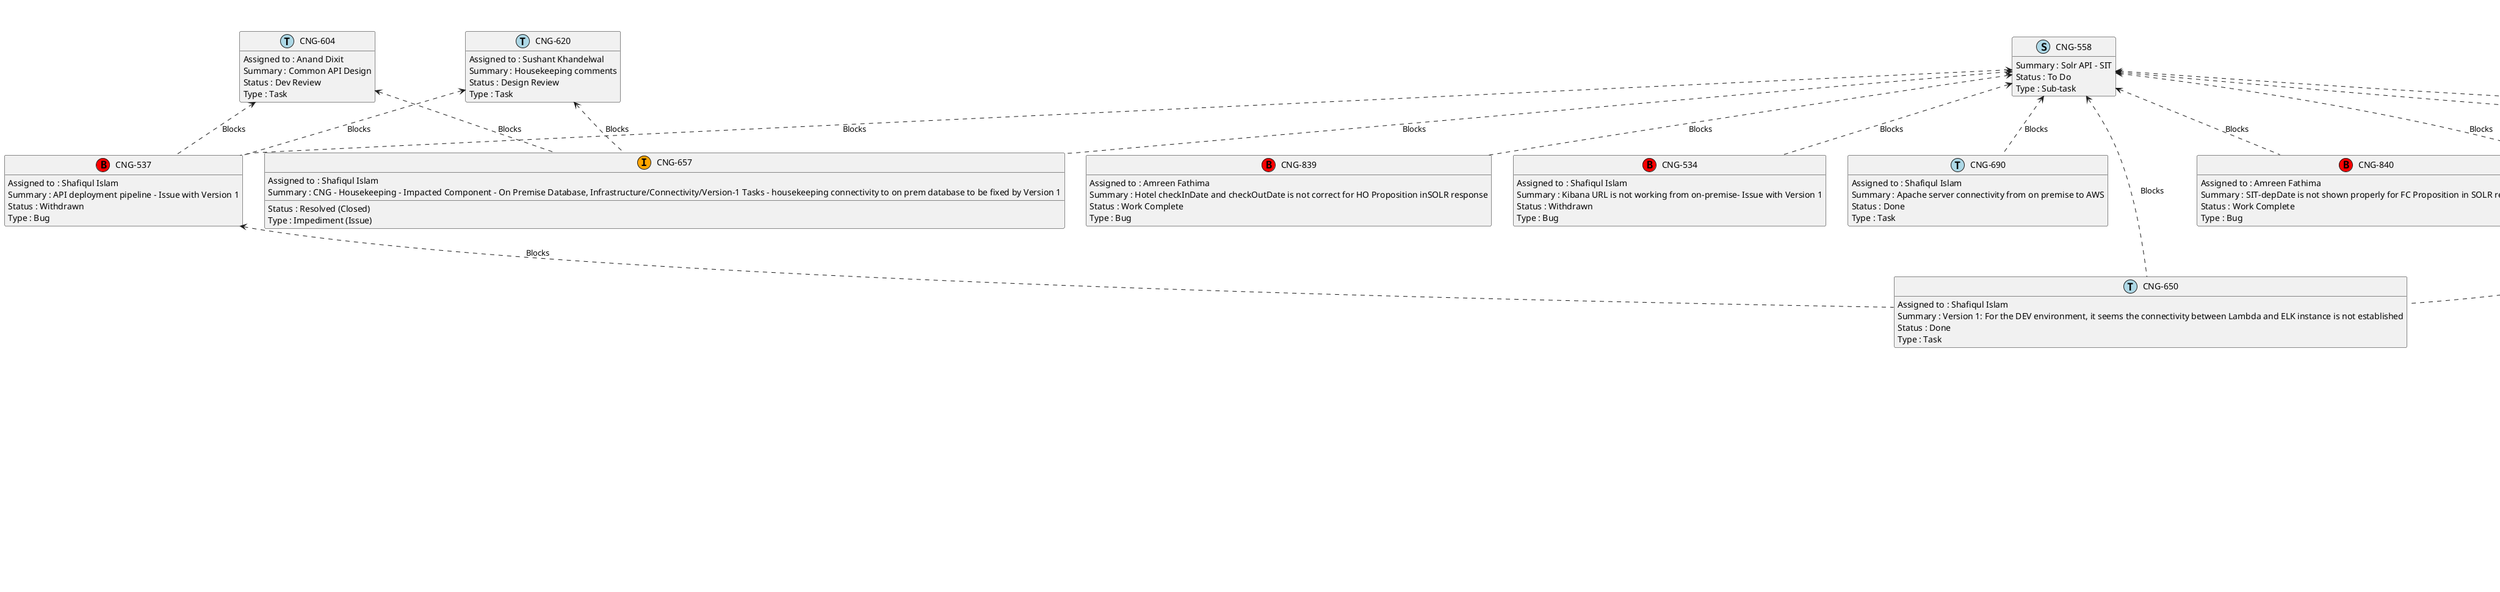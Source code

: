 @startuml
'https://plantuml.com/class-diagram

' GENERATE CLASS DIAGRAM ===========
' Generated at    : Fri May 03 10:09:58 CEST 2024

title Jira Tickets for Link Type Blocks
hide empty members

legend
Jira Ticket Status
----
(Done) : 14
(To Do) : 1
(Dev Review) : 1
(Withdrawn) : 2
(In Progress) : 1
(Resolved) : 1
(Work Complete) : 3
(Resolved (Closed)) : 1
(Raised) : 1
(Design Review) : 1
----
Jira Ticket Types
----
(Task) : 14
(Bug) : 6
(Sub-task) : 4
(Risk) : 1
(Impediment (Issue)) : 1
end legend


' Tickets =======
class "CNG-537" << (B,red) >> {
  Assigned to : Shafiqul Islam
  Summary : API deployment pipeline - Issue with Version 1
  Status : Withdrawn
  Type : Bug
}

class "CNG-839" << (B,red) >> {
  Assigned to : Amreen Fathima
  Summary : Hotel checkInDate and checkOutDate is not correct for HO Proposition inSOLR response
  Status : Work Complete
  Type : Bug
}

class "CNG-650" << (T,lightblue) >> {
  Assigned to : Shafiqul Islam
  Summary : Version 1: For the DEV environment, it seems the connectivity between Lambda and ELK instance is not established
  Status : Done
  Type : Task
}

class "CNG-1205" << (T,lightblue) >> {
  Assigned to : Sivagami S
  Summary : POC for Open Search Ingestion pipeline
  Status : Done
  Type : Task
}

class "CNG-1227" << (S,lightblue) >> {
  Assigned to : Rukaya Ogazi-Khan
  Summary : CNG - Burst (CAPTWO), Batch (CAPTWO) - Services - Establish connectivity between AWS CAPTWO stack04 to OpenSearch.
  Status : Done
  Type : Sub-task
}

class "CNG-597" << (T,lightblue) >> {
  Assigned to : Anand Jajoo
  Summary : Sorting of sfield and PT (geo filter)(CR) - Build
  Status : Done
  Type : Task
}

class "CNG-534" << (B,red) >> {
  Assigned to : Shafiqul Islam
  Summary : Kibana URL is not working from on-premise- Issue with Version 1
  Status : Withdrawn
  Type : Bug
}

class "CNG-699" << (T,lightblue) >> {
  Assigned to : Shafiqul Islam
  Summary : Version 1 Deliverables - CR 05-Apr-2023
  Status : Done
  Type : Task
}

class "CNG-558" << (S,lightblue) >> {
  Summary : Solr API - SIT
  Status : To Do
  Type : Sub-task
}

class "CNG-657" << (I,orange) >> {
  Assigned to : Shafiqul Islam
  Summary : CNG - Housekeeping - Impacted Component - On Premise Database, Infrastructure/Connectivity/Version-1 Tasks - housekeeping connectivity to on prem database to be fixed by Version 1 
  Status : Resolved (Closed)
  Type : Impediment (Issue)
}

class "CNG-1151" << (T,lightblue) >> {
  Assigned to : BharathKum Sarangarajan
  Summary : Connect to Elastic/Open Search
  Status : In Progress
  Type : Task
}

class "CNG-690" << (T,lightblue) >> {
  Assigned to : Shafiqul Islam
  Summary : Apache server connectivity from on premise to AWS
  Status : Done
  Type : Task
}

class "CNG-648" << (T,lightblue) >> {
  Assigned to : Amreen Fathima
  Summary : System Testing team needs existing SIP sub live URL and authentication details which needs to be further checked with SIP team.
  Status : Done
  Type : Task
}

class "CNG-604" << (T,lightblue) >> {
  Assigned to : Anand Dixit
  Summary : Common API Design
  Status : Dev Review
  Type : Task
}

class "CNG-823" << (T,lightblue) >> {
  Assigned to : Dhanish Kumar
  Summary : Sorting of sfield and PT (geo filter)(CR) - SIT
  Status : Done
  Type : Task
}

class "CNG-605" << (T,lightblue) >> {
  Assigned to : Anand Dixit
  Summary : Logstash-Redis Error in AWS
  Status : Done
  Type : Task
}

class "CNG-806" << (T,lightblue) >> {
  Assigned to : Abinaya Arumugasamy
  Summary : SOLR API XML Response Format - Build
  Status : Done
  Type : Task
}

class "CNG-905" << (B,red) >> {
  Summary : Out of memory error while deploying API in AWS through pipeline
  Status : Raised
  Type : Bug
}

class "CNG-585" << (S,lightblue) >> {
  Assigned to : Anand Dixit
  Summary : SIP B/W Compatible API SIT
  Status : Done
  Type : Sub-task
}

class "CNG-584" << (S,lightblue) >> {
  Assigned to : Merin Joseph
  Summary : SIP B/W Compatible API Build
  Status : Done
  Type : Sub-task
}

class "CNG-840" << (B,red) >> {
  Assigned to : Amreen Fathima
  Summary : SIT-depDate is not shown properly for FC Proposition in SOLR response
  Status : Work Complete
  Type : Bug
}

class "CNG-620" << (T,lightblue) >> {
  Assigned to : Sushant Khandelwal
  Summary : Housekeeping comments
  Status : Design Review
  Type : Task
}

class "CNG-542" << (T,lightblue) >> {
  Assigned to : Abinaya Arumugasamy
  Summary : Solr - XML & JSON Response Format Analysis & Requirements 
  Status : Done
  Type : Task
}

class "CNG-545" << (X,lightblue) >> {
  Assigned to : Anand Dixit
  Summary : Need SIP responses from SIP team to work on Response json to XML 
  Status : Resolved
  Type : Risk
}

class "CNG-864" << (B,red) >> {
  Assigned to : Amreen Fathima
  Summary : SIT-sfield an pt is giving null response
  Status : Work Complete
  Type : Bug
}

class "CNG-821" << (T,lightblue) >> {
  Summary : SOLR API JSON Response Format - Build
  Status : Done
  Type : Task
}



' Links =======
"CNG-537" <.. "CNG-650" : Blocks
"CNG-585" <.. "CNG-605" : Blocks
"CNG-585" <.. "CNG-648" : Blocks
"CNG-585" <.. "CNG-650" : Blocks
"CNG-584" <.. "CNG-545" : Blocks
"CNG-558" <.. "CNG-534" : Blocks
"CNG-558" <.. "CNG-537" : Blocks
"CNG-558" <.. "CNG-605" : Blocks
"CNG-558" <.. "CNG-650" : Blocks
"CNG-558" <.. "CNG-657" : Blocks
"CNG-558" <.. "CNG-690" : Blocks
"CNG-558" <.. "CNG-840" : Blocks
"CNG-558" <.. "CNG-839" : Blocks
"CNG-558" <.. "CNG-864" : Blocks
"CNG-558" <.. "CNG-542" : Blocks
"CNG-597" <.. "CNG-864" : Blocks
"CNG-823" <.. "CNG-864" : Blocks
"CNG-821" <.. "CNG-542" : Blocks
"CNG-806" <.. "CNG-542" : Blocks
"CNG-620" <.. "CNG-657" : Blocks
"CNG-620" <.. "CNG-537" : Blocks
"CNG-604" <.. "CNG-657" : Blocks
"CNG-604" <.. "CNG-537" : Blocks
"CNG-905" <.. "CNG-699" : Blocks
"CNG-1151" <.. "CNG-1205" : Blocks
"CNG-1151" <.. "CNG-1227" : Blocks


@enduml
